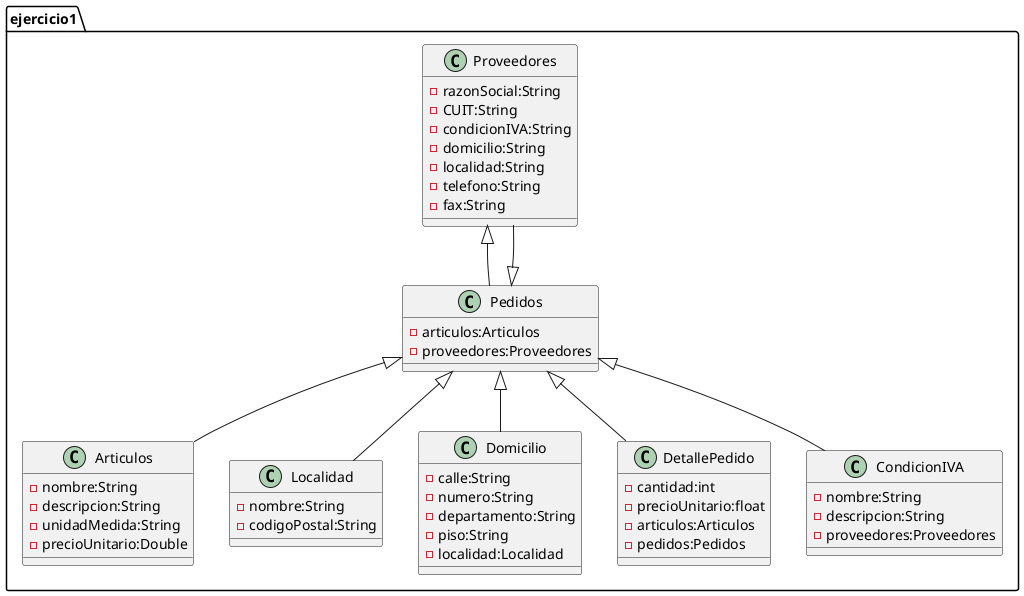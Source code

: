 @startuml
/'En una empresa se realiza pedidos de compra a las proveedores con los cuales trabaja, los cualesson identificados con la siguiente información:
razón social, CUIT, Condici6n de IVA, domicilio(calle, nro, dpto., piso), localidad, teléfono y fax. Cada pedido puede solicitar uno o más artículos
y se le realiza a un solo proveedor, esto servirá para reponer el stock; de cada artículo se debe conocer el nombre, descripción, unidad de medida y precio unitario'/
package ejercicio1 {
    class Proveedores{
    -razonSocial:String
    -CUIT:String
    -condicionIVA:String
    -domicilio:String
    -localidad:String
    -telefono:String
    -fax:String
    }
    class Articulos{
        -nombre:String
        -descripcion:String
        -unidadMedida:String
        -precioUnitario:Double
    }

    class Pedidos{
        -articulos:Articulos
        -proveedores:Proveedores
    }
    class Localidad{
        -nombre:String
        -codigoPostal:String
    }
    class Domicilio{
        -calle:String
        -numero:String
        -departamento:String
        -piso:String
        -localidad:Localidad
    }
    class DetallePedido{
        -cantidad:int
        -precioUnitario:float
        -articulos:Articulos
        -pedidos:Pedidos
    }

    class CondicionIVA{
        -nombre:String
        -descripcion:String
        -proveedores:Proveedores
    }
}

/'Relaciones entre las clases '/
Proveedores <|-- Pedidos
Pedidos <|-- Articulos
Pedidos <|-- DetallePedido
Pedidos <|-- Proveedores
Pedidos <|-- CondicionIVA
Pedidos <|-- Domicilio
Pedidos <|-- Localidad





/'Proveedores "1" -- "*" Articulos
Proveedores "1" -- "*" Pedidos
Pedidos "1" -- "*" Articulos
Pedidos "1" -- "*" Proveedores
Proveedores "1" -- "1" Domicilio
Domicilio "1" -- "1" Localidad
Proveedores "1" -- "1" CondicionIVA
Pedidos "1" -- "*" DetallePedido
DetallePedido "1" -- "1" Articulos
DetallePedido "1" -- "1" Pedidos'/
@enduml